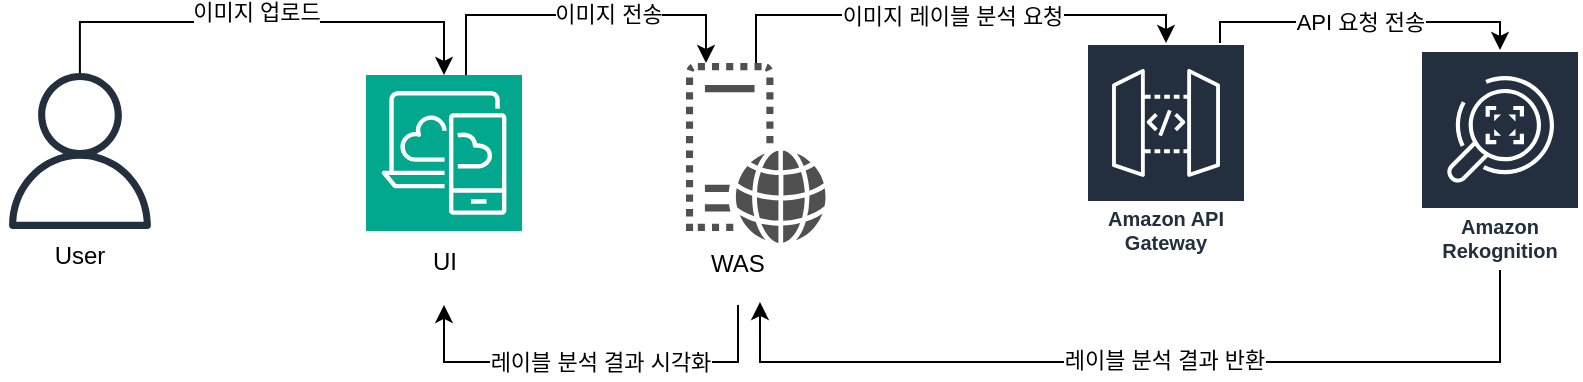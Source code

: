 <mxfile version="23.1.2" type="github">
  <diagram name="페이지-1" id="akfMaTjeusbWMOQIn_Xi">
    <mxGraphModel dx="1480" dy="791" grid="1" gridSize="10" guides="1" tooltips="1" connect="1" arrows="1" fold="1" page="1" pageScale="1" pageWidth="827" pageHeight="1169" math="0" shadow="0">
      <root>
        <mxCell id="0" />
        <mxCell id="1" parent="0" />
        <mxCell id="7qXJFys9bV2b2EMPH2cA-2" value="Amazon Rekognition" style="sketch=0;outlineConnect=0;fontColor=#232F3E;gradientColor=none;strokeColor=#ffffff;fillColor=#232F3E;dashed=0;verticalLabelPosition=middle;verticalAlign=bottom;align=center;html=1;whiteSpace=wrap;fontSize=10;fontStyle=1;spacing=3;shape=mxgraph.aws4.productIcon;prIcon=mxgraph.aws4.rekognition;" vertex="1" parent="1">
          <mxGeometry x="720" y="84" width="80" height="110" as="geometry" />
        </mxCell>
        <mxCell id="7qXJFys9bV2b2EMPH2cA-15" style="edgeStyle=orthogonalEdgeStyle;rounded=0;orthogonalLoop=1;jettySize=auto;html=1;" edge="1" parent="1" source="7qXJFys9bV2b2EMPH2cA-4" target="7qXJFys9bV2b2EMPH2cA-7">
          <mxGeometry relative="1" as="geometry">
            <Array as="points">
              <mxPoint x="243" y="66.48" />
              <mxPoint x="363" y="66.48" />
            </Array>
          </mxGeometry>
        </mxCell>
        <mxCell id="7qXJFys9bV2b2EMPH2cA-16" value="이미지 전송" style="edgeLabel;html=1;align=center;verticalAlign=middle;resizable=0;points=[];" vertex="1" connectable="0" parent="7qXJFys9bV2b2EMPH2cA-15">
          <mxGeometry x="0.157" y="1" relative="1" as="geometry">
            <mxPoint as="offset" />
          </mxGeometry>
        </mxCell>
        <mxCell id="7qXJFys9bV2b2EMPH2cA-4" value="" style="sketch=0;points=[[0,0,0],[0.25,0,0],[0.5,0,0],[0.75,0,0],[1,0,0],[0,1,0],[0.25,1,0],[0.5,1,0],[0.75,1,0],[1,1,0],[0,0.25,0],[0,0.5,0],[0,0.75,0],[1,0.25,0],[1,0.5,0],[1,0.75,0]];outlineConnect=0;fontColor=#232F3E;fillColor=#01A88D;strokeColor=#ffffff;dashed=0;verticalLabelPosition=bottom;verticalAlign=top;align=center;html=1;fontSize=12;fontStyle=0;aspect=fixed;shape=mxgraph.aws4.resourceIcon;resIcon=mxgraph.aws4.desktop_and_app_streaming;" vertex="1" parent="1">
          <mxGeometry x="193" y="96.48" width="78" height="78" as="geometry" />
        </mxCell>
        <mxCell id="7qXJFys9bV2b2EMPH2cA-20" style="edgeStyle=orthogonalEdgeStyle;rounded=0;orthogonalLoop=1;jettySize=auto;html=1;" edge="1" parent="1" source="7qXJFys9bV2b2EMPH2cA-5" target="7qXJFys9bV2b2EMPH2cA-4">
          <mxGeometry relative="1" as="geometry">
            <Array as="points">
              <mxPoint x="50" y="70" />
              <mxPoint x="232" y="70" />
            </Array>
          </mxGeometry>
        </mxCell>
        <mxCell id="7qXJFys9bV2b2EMPH2cA-21" value="이미지 업로드" style="edgeLabel;html=1;align=center;verticalAlign=middle;resizable=0;points=[];" vertex="1" connectable="0" parent="7qXJFys9bV2b2EMPH2cA-20">
          <mxGeometry x="-0.029" y="5" relative="1" as="geometry">
            <mxPoint as="offset" />
          </mxGeometry>
        </mxCell>
        <mxCell id="7qXJFys9bV2b2EMPH2cA-5" value="" style="sketch=0;outlineConnect=0;fontColor=#232F3E;gradientColor=none;fillColor=#232F3D;strokeColor=none;dashed=0;verticalLabelPosition=bottom;verticalAlign=top;align=center;html=1;fontSize=12;fontStyle=0;aspect=fixed;pointerEvents=1;shape=mxgraph.aws4.user;" vertex="1" parent="1">
          <mxGeometry x="11" y="95.48" width="78" height="78" as="geometry" />
        </mxCell>
        <mxCell id="7qXJFys9bV2b2EMPH2cA-19" style="edgeStyle=orthogonalEdgeStyle;rounded=0;orthogonalLoop=1;jettySize=auto;html=1;" edge="1" parent="1" source="7qXJFys9bV2b2EMPH2cA-6" target="7qXJFys9bV2b2EMPH2cA-2">
          <mxGeometry relative="1" as="geometry">
            <Array as="points">
              <mxPoint x="620" y="139" />
              <mxPoint x="620" y="70" />
              <mxPoint x="760" y="70" />
            </Array>
          </mxGeometry>
        </mxCell>
        <mxCell id="7qXJFys9bV2b2EMPH2cA-27" value="API 요청 전송" style="edgeLabel;html=1;align=center;verticalAlign=middle;resizable=0;points=[];" vertex="1" connectable="0" parent="7qXJFys9bV2b2EMPH2cA-19">
          <mxGeometry x="-0.34" y="-3" relative="1" as="geometry">
            <mxPoint x="26" y="-3" as="offset" />
          </mxGeometry>
        </mxCell>
        <mxCell id="7qXJFys9bV2b2EMPH2cA-6" value="Amazon API Gateway" style="sketch=0;outlineConnect=0;fontColor=#232F3E;gradientColor=none;strokeColor=#ffffff;fillColor=#232F3E;dashed=0;verticalLabelPosition=middle;verticalAlign=bottom;align=center;html=1;whiteSpace=wrap;fontSize=10;fontStyle=1;spacing=3;shape=mxgraph.aws4.productIcon;prIcon=mxgraph.aws4.api_gateway;" vertex="1" parent="1">
          <mxGeometry x="553" y="80.48" width="80" height="110" as="geometry" />
        </mxCell>
        <mxCell id="7qXJFys9bV2b2EMPH2cA-17" value="이미지 레이블 분석 요청" style="edgeStyle=orthogonalEdgeStyle;rounded=0;orthogonalLoop=1;jettySize=auto;html=1;" edge="1" parent="1" source="7qXJFys9bV2b2EMPH2cA-7" target="7qXJFys9bV2b2EMPH2cA-6">
          <mxGeometry relative="1" as="geometry">
            <Array as="points">
              <mxPoint x="388" y="66.48" />
              <mxPoint x="593" y="66.48" />
            </Array>
          </mxGeometry>
        </mxCell>
        <mxCell id="7qXJFys9bV2b2EMPH2cA-7" value="" style="sketch=0;pointerEvents=1;shadow=0;dashed=0;html=1;strokeColor=none;fillColor=#505050;labelPosition=center;verticalLabelPosition=bottom;verticalAlign=top;outlineConnect=0;align=center;shape=mxgraph.office.servers.virtual_web_server;" vertex="1" parent="1">
          <mxGeometry x="353" y="90.48" width="70" height="90" as="geometry" />
        </mxCell>
        <mxCell id="7qXJFys9bV2b2EMPH2cA-25" value="" style="edgeStyle=orthogonalEdgeStyle;rounded=0;orthogonalLoop=1;jettySize=auto;html=1;" edge="1" parent="1" source="7qXJFys9bV2b2EMPH2cA-11" target="7qXJFys9bV2b2EMPH2cA-12">
          <mxGeometry relative="1" as="geometry">
            <Array as="points">
              <mxPoint x="379" y="240" />
              <mxPoint x="232" y="240" />
            </Array>
          </mxGeometry>
        </mxCell>
        <mxCell id="7qXJFys9bV2b2EMPH2cA-26" value="레이블 분석 결과 시각화" style="edgeLabel;html=1;align=center;verticalAlign=middle;resizable=0;points=[];" vertex="1" connectable="0" parent="7qXJFys9bV2b2EMPH2cA-25">
          <mxGeometry x="-0.226" y="1" relative="1" as="geometry">
            <mxPoint x="-19" y="-1" as="offset" />
          </mxGeometry>
        </mxCell>
        <mxCell id="7qXJFys9bV2b2EMPH2cA-11" value="WAS" style="text;html=1;strokeColor=none;fillColor=none;align=center;verticalAlign=middle;whiteSpace=wrap;rounded=0;" vertex="1" parent="1">
          <mxGeometry x="344" y="171.48" width="70" height="40" as="geometry" />
        </mxCell>
        <mxCell id="7qXJFys9bV2b2EMPH2cA-12" value="UI" style="text;html=1;strokeColor=none;fillColor=none;align=center;verticalAlign=middle;whiteSpace=wrap;rounded=0;" vertex="1" parent="1">
          <mxGeometry x="196.5" y="169.48" width="71" height="42" as="geometry" />
        </mxCell>
        <mxCell id="7qXJFys9bV2b2EMPH2cA-13" value="User" style="text;html=1;strokeColor=none;fillColor=none;align=center;verticalAlign=middle;whiteSpace=wrap;rounded=0;" vertex="1" parent="1">
          <mxGeometry x="10" y="166.48" width="80" height="42" as="geometry" />
        </mxCell>
        <mxCell id="7qXJFys9bV2b2EMPH2cA-22" style="edgeStyle=orthogonalEdgeStyle;rounded=0;orthogonalLoop=1;jettySize=auto;html=1;entryX=0.657;entryY=0.963;entryDx=0;entryDy=0;entryPerimeter=0;" edge="1" parent="1" source="7qXJFys9bV2b2EMPH2cA-2" target="7qXJFys9bV2b2EMPH2cA-11">
          <mxGeometry relative="1" as="geometry">
            <Array as="points">
              <mxPoint x="760" y="240" />
              <mxPoint x="390" y="240" />
            </Array>
          </mxGeometry>
        </mxCell>
        <mxCell id="7qXJFys9bV2b2EMPH2cA-23" value="레이블 분석 결과 반환" style="edgeLabel;html=1;align=center;verticalAlign=middle;resizable=0;points=[];" vertex="1" connectable="0" parent="7qXJFys9bV2b2EMPH2cA-22">
          <mxGeometry x="-0.038" y="-1" relative="1" as="geometry">
            <mxPoint as="offset" />
          </mxGeometry>
        </mxCell>
      </root>
    </mxGraphModel>
  </diagram>
</mxfile>
